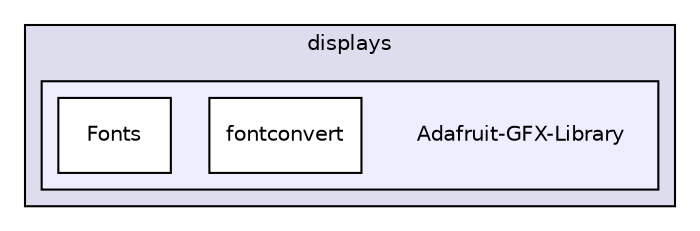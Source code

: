 digraph "esp32-snippets/hardware/displays/Adafruit-GFX-Library" {
  compound=true
  node [ fontsize="10", fontname="Helvetica"];
  edge [ labelfontsize="10", labelfontname="Helvetica"];
  subgraph clusterdir_82937855ec24aaae1f185fc810680b2f {
    graph [ bgcolor="#ddddee", pencolor="black", label="displays" fontname="Helvetica", fontsize="10", URL="dir_82937855ec24aaae1f185fc810680b2f.html"]
  subgraph clusterdir_d8b6fbc4e0c47b75e47eb2611437b459 {
    graph [ bgcolor="#eeeeff", pencolor="black", label="" URL="dir_d8b6fbc4e0c47b75e47eb2611437b459.html"];
    dir_d8b6fbc4e0c47b75e47eb2611437b459 [shape=plaintext label="Adafruit-GFX-Library"];
    dir_35f8ad9228d7b61cd547c948d655440a [shape=box label="fontconvert" color="black" fillcolor="white" style="filled" URL="dir_35f8ad9228d7b61cd547c948d655440a.html"];
    dir_9e6cec5ea20c5d75587544fabbd50a2f [shape=box label="Fonts" color="black" fillcolor="white" style="filled" URL="dir_9e6cec5ea20c5d75587544fabbd50a2f.html"];
  }
  }
}
